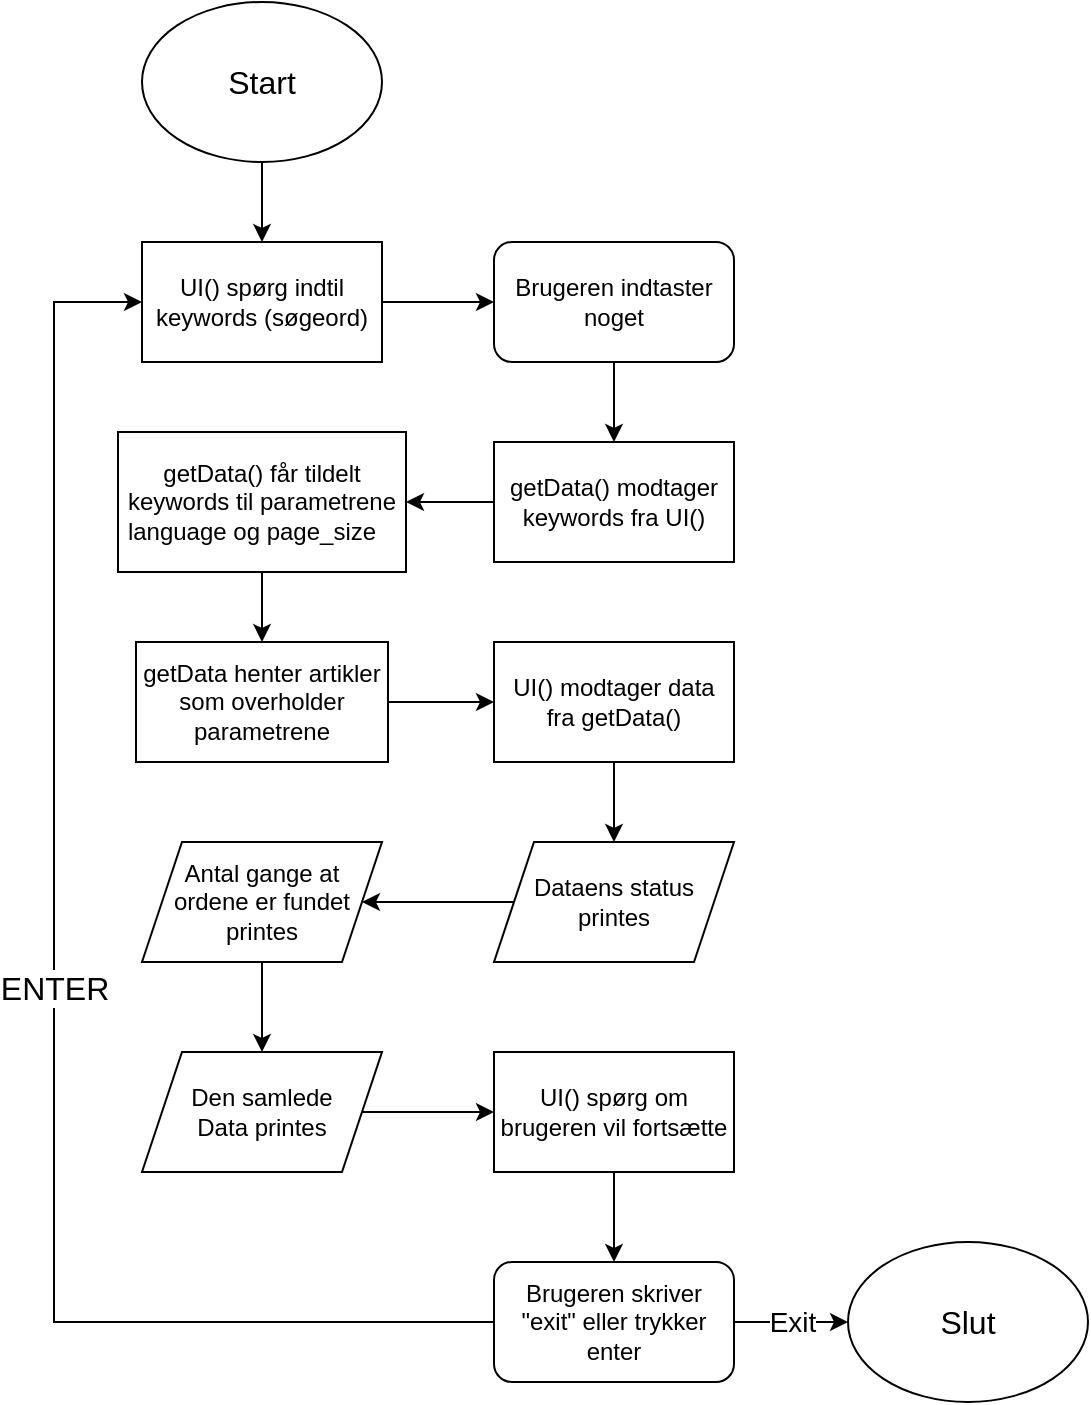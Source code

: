 <mxfile version="14.4.4" type="device"><diagram id="ZWyi5oMXNiEqgp8Z3GdW" name="Page-1"><mxGraphModel dx="850" dy="501" grid="1" gridSize="10" guides="1" tooltips="1" connect="1" arrows="1" fold="1" page="1" pageScale="1" pageWidth="827" pageHeight="1169" math="0" shadow="0"><root><mxCell id="0"/><mxCell id="1" parent="0"/><mxCell id="hLVNbcjFuK3xa_lAeZGf-4" style="edgeStyle=orthogonalEdgeStyle;rounded=0;orthogonalLoop=1;jettySize=auto;html=1;exitX=0.5;exitY=1;exitDx=0;exitDy=0;entryX=0.5;entryY=0;entryDx=0;entryDy=0;" edge="1" parent="1" source="hLVNbcjFuK3xa_lAeZGf-1" target="hLVNbcjFuK3xa_lAeZGf-3"><mxGeometry relative="1" as="geometry"/></mxCell><mxCell id="hLVNbcjFuK3xa_lAeZGf-1" value="&lt;font style=&quot;font-size: 16px&quot;&gt;Start&lt;/font&gt;" style="ellipse;whiteSpace=wrap;html=1;" vertex="1" parent="1"><mxGeometry x="354" y="60" width="120" height="80" as="geometry"/></mxCell><mxCell id="hLVNbcjFuK3xa_lAeZGf-8" style="edgeStyle=orthogonalEdgeStyle;rounded=0;orthogonalLoop=1;jettySize=auto;html=1;exitX=1;exitY=0.5;exitDx=0;exitDy=0;entryX=0;entryY=0.5;entryDx=0;entryDy=0;" edge="1" parent="1" source="hLVNbcjFuK3xa_lAeZGf-3" target="hLVNbcjFuK3xa_lAeZGf-6"><mxGeometry relative="1" as="geometry"/></mxCell><mxCell id="hLVNbcjFuK3xa_lAeZGf-3" value="UI() spørg indtil keywords (søgeord)" style="rounded=0;whiteSpace=wrap;html=1;" vertex="1" parent="1"><mxGeometry x="354" y="180" width="120" height="60" as="geometry"/></mxCell><mxCell id="hLVNbcjFuK3xa_lAeZGf-10" style="edgeStyle=orthogonalEdgeStyle;rounded=0;orthogonalLoop=1;jettySize=auto;html=1;exitX=0.5;exitY=1;exitDx=0;exitDy=0;entryX=0.5;entryY=0;entryDx=0;entryDy=0;" edge="1" parent="1" source="hLVNbcjFuK3xa_lAeZGf-6" target="hLVNbcjFuK3xa_lAeZGf-9"><mxGeometry relative="1" as="geometry"/></mxCell><mxCell id="hLVNbcjFuK3xa_lAeZGf-6" value="Brugeren indtaster noget" style="rounded=1;whiteSpace=wrap;html=1;" vertex="1" parent="1"><mxGeometry x="530" y="180" width="120" height="60" as="geometry"/></mxCell><mxCell id="hLVNbcjFuK3xa_lAeZGf-12" style="edgeStyle=orthogonalEdgeStyle;rounded=0;orthogonalLoop=1;jettySize=auto;html=1;exitX=0;exitY=0.5;exitDx=0;exitDy=0;entryX=1;entryY=0.5;entryDx=0;entryDy=0;" edge="1" parent="1" source="hLVNbcjFuK3xa_lAeZGf-9" target="hLVNbcjFuK3xa_lAeZGf-11"><mxGeometry relative="1" as="geometry"/></mxCell><mxCell id="hLVNbcjFuK3xa_lAeZGf-9" value="getData() modtager keywords fra UI()" style="rounded=0;whiteSpace=wrap;html=1;" vertex="1" parent="1"><mxGeometry x="530" y="280" width="120" height="60" as="geometry"/></mxCell><mxCell id="hLVNbcjFuK3xa_lAeZGf-14" style="edgeStyle=orthogonalEdgeStyle;rounded=0;orthogonalLoop=1;jettySize=auto;html=1;exitX=0.5;exitY=1;exitDx=0;exitDy=0;entryX=0.5;entryY=0;entryDx=0;entryDy=0;" edge="1" parent="1" source="hLVNbcjFuK3xa_lAeZGf-11" target="hLVNbcjFuK3xa_lAeZGf-13"><mxGeometry relative="1" as="geometry"/></mxCell><mxCell id="hLVNbcjFuK3xa_lAeZGf-11" value="getData() får tildelt keywords til parametrene language og page_size&amp;nbsp; &amp;nbsp;" style="rounded=0;whiteSpace=wrap;html=1;" vertex="1" parent="1"><mxGeometry x="342" y="275" width="144" height="70" as="geometry"/></mxCell><mxCell id="hLVNbcjFuK3xa_lAeZGf-16" style="edgeStyle=orthogonalEdgeStyle;rounded=0;orthogonalLoop=1;jettySize=auto;html=1;exitX=1;exitY=0.5;exitDx=0;exitDy=0;entryX=0;entryY=0.5;entryDx=0;entryDy=0;" edge="1" parent="1" source="hLVNbcjFuK3xa_lAeZGf-13" target="hLVNbcjFuK3xa_lAeZGf-15"><mxGeometry relative="1" as="geometry"/></mxCell><mxCell id="hLVNbcjFuK3xa_lAeZGf-13" value="getData henter artikler som overholder parametrene" style="rounded=0;whiteSpace=wrap;html=1;" vertex="1" parent="1"><mxGeometry x="351" y="380" width="126" height="60" as="geometry"/></mxCell><mxCell id="hLVNbcjFuK3xa_lAeZGf-18" style="edgeStyle=orthogonalEdgeStyle;rounded=0;orthogonalLoop=1;jettySize=auto;html=1;exitX=0.5;exitY=1;exitDx=0;exitDy=0;entryX=0.5;entryY=0;entryDx=0;entryDy=0;" edge="1" parent="1" source="hLVNbcjFuK3xa_lAeZGf-15"><mxGeometry relative="1" as="geometry"><mxPoint x="590" y="480" as="targetPoint"/></mxGeometry></mxCell><mxCell id="hLVNbcjFuK3xa_lAeZGf-15" value="UI() modtager data fra getData()" style="rounded=0;whiteSpace=wrap;html=1;" vertex="1" parent="1"><mxGeometry x="530" y="380" width="120" height="60" as="geometry"/></mxCell><mxCell id="hLVNbcjFuK3xa_lAeZGf-23" style="edgeStyle=orthogonalEdgeStyle;rounded=0;orthogonalLoop=1;jettySize=auto;html=1;exitX=0;exitY=0.5;exitDx=0;exitDy=0;entryX=1;entryY=0.5;entryDx=0;entryDy=0;" edge="1" parent="1" source="hLVNbcjFuK3xa_lAeZGf-19" target="hLVNbcjFuK3xa_lAeZGf-22"><mxGeometry relative="1" as="geometry"/></mxCell><mxCell id="hLVNbcjFuK3xa_lAeZGf-19" value="Dataens status printes" style="shape=parallelogram;perimeter=parallelogramPerimeter;whiteSpace=wrap;html=1;fixedSize=1;" vertex="1" parent="1"><mxGeometry x="530" y="480" width="120" height="60" as="geometry"/></mxCell><mxCell id="hLVNbcjFuK3xa_lAeZGf-25" style="edgeStyle=orthogonalEdgeStyle;rounded=0;orthogonalLoop=1;jettySize=auto;html=1;exitX=0.5;exitY=1;exitDx=0;exitDy=0;entryX=0.5;entryY=0;entryDx=0;entryDy=0;" edge="1" parent="1" source="hLVNbcjFuK3xa_lAeZGf-22" target="hLVNbcjFuK3xa_lAeZGf-24"><mxGeometry relative="1" as="geometry"/></mxCell><mxCell id="hLVNbcjFuK3xa_lAeZGf-22" value="Antal gange at ordene er fundet printes" style="shape=parallelogram;perimeter=parallelogramPerimeter;whiteSpace=wrap;html=1;fixedSize=1;" vertex="1" parent="1"><mxGeometry x="354" y="480" width="120" height="60" as="geometry"/></mxCell><mxCell id="hLVNbcjFuK3xa_lAeZGf-28" style="edgeStyle=orthogonalEdgeStyle;rounded=0;orthogonalLoop=1;jettySize=auto;html=1;exitX=1;exitY=0.5;exitDx=0;exitDy=0;entryX=0;entryY=0.5;entryDx=0;entryDy=0;" edge="1" parent="1" source="hLVNbcjFuK3xa_lAeZGf-24" target="hLVNbcjFuK3xa_lAeZGf-27"><mxGeometry relative="1" as="geometry"/></mxCell><mxCell id="hLVNbcjFuK3xa_lAeZGf-24" value="Den samlede&lt;br&gt;Data printes" style="shape=parallelogram;perimeter=parallelogramPerimeter;whiteSpace=wrap;html=1;fixedSize=1;" vertex="1" parent="1"><mxGeometry x="354" y="585" width="120" height="60" as="geometry"/></mxCell><mxCell id="hLVNbcjFuK3xa_lAeZGf-32" style="edgeStyle=orthogonalEdgeStyle;rounded=0;orthogonalLoop=1;jettySize=auto;html=1;exitX=0.5;exitY=1;exitDx=0;exitDy=0;entryX=0.5;entryY=0;entryDx=0;entryDy=0;" edge="1" parent="1" source="hLVNbcjFuK3xa_lAeZGf-27" target="hLVNbcjFuK3xa_lAeZGf-31"><mxGeometry relative="1" as="geometry"/></mxCell><mxCell id="hLVNbcjFuK3xa_lAeZGf-27" value="UI() spørg om brugeren vil fortsætte" style="rounded=0;whiteSpace=wrap;html=1;" vertex="1" parent="1"><mxGeometry x="530" y="585" width="120" height="60" as="geometry"/></mxCell><mxCell id="hLVNbcjFuK3xa_lAeZGf-34" value="&lt;font style=&quot;font-size: 14px&quot;&gt;Exit&lt;/font&gt;" style="edgeStyle=orthogonalEdgeStyle;rounded=0;orthogonalLoop=1;jettySize=auto;html=1;exitX=1;exitY=0.5;exitDx=0;exitDy=0;entryX=0;entryY=0.5;entryDx=0;entryDy=0;" edge="1" parent="1" source="hLVNbcjFuK3xa_lAeZGf-31" target="hLVNbcjFuK3xa_lAeZGf-33"><mxGeometry relative="1" as="geometry"/></mxCell><mxCell id="hLVNbcjFuK3xa_lAeZGf-35" value="&lt;font style=&quot;font-size: 16px&quot;&gt;ENTER&lt;/font&gt;" style="edgeStyle=orthogonalEdgeStyle;rounded=0;orthogonalLoop=1;jettySize=auto;html=1;exitX=0;exitY=0.5;exitDx=0;exitDy=0;entryX=0;entryY=0.5;entryDx=0;entryDy=0;" edge="1" parent="1" source="hLVNbcjFuK3xa_lAeZGf-31" target="hLVNbcjFuK3xa_lAeZGf-3"><mxGeometry relative="1" as="geometry"><Array as="points"><mxPoint x="310" y="720"/><mxPoint x="310" y="210"/></Array></mxGeometry></mxCell><mxCell id="hLVNbcjFuK3xa_lAeZGf-31" value="Brugeren skriver &quot;exit&quot; eller trykker enter" style="rounded=1;whiteSpace=wrap;html=1;" vertex="1" parent="1"><mxGeometry x="530" y="690" width="120" height="60" as="geometry"/></mxCell><mxCell id="hLVNbcjFuK3xa_lAeZGf-33" value="&lt;font style=&quot;font-size: 16px&quot;&gt;Slut&lt;/font&gt;" style="ellipse;whiteSpace=wrap;html=1;" vertex="1" parent="1"><mxGeometry x="707" y="680" width="120" height="80" as="geometry"/></mxCell></root></mxGraphModel></diagram></mxfile>